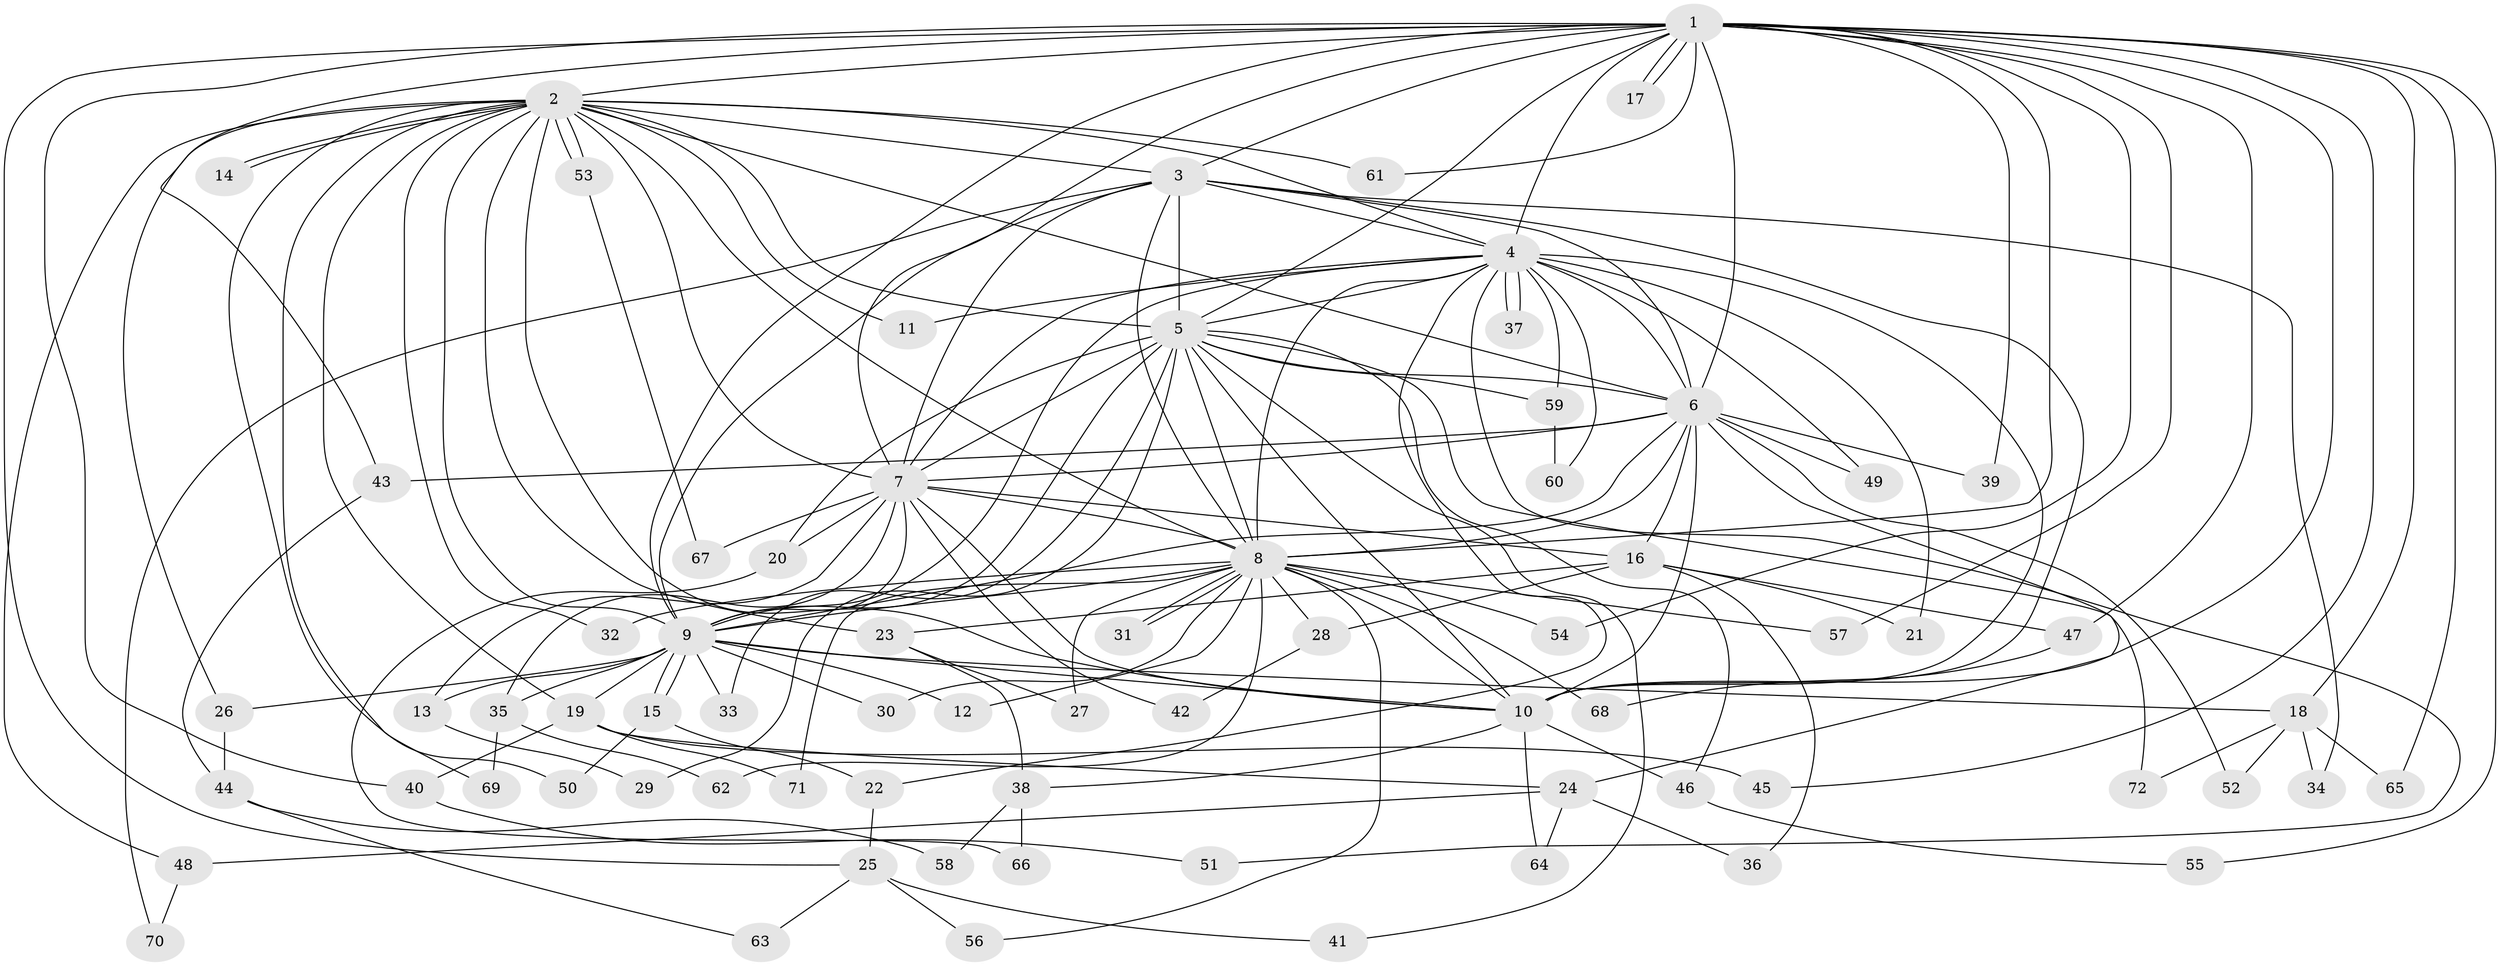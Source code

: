 // coarse degree distribution, {19: 0.0392156862745098, 14: 0.0784313725490196, 15: 0.0196078431372549, 11: 0.0196078431372549, 2: 0.35294117647058826, 1: 0.0784313725490196, 3: 0.21568627450980393, 7: 0.0196078431372549, 4: 0.0784313725490196, 20: 0.0196078431372549, 5: 0.0392156862745098, 6: 0.0392156862745098}
// Generated by graph-tools (version 1.1) at 2025/36/03/04/25 23:36:38]
// undirected, 72 vertices, 169 edges
graph export_dot {
  node [color=gray90,style=filled];
  1;
  2;
  3;
  4;
  5;
  6;
  7;
  8;
  9;
  10;
  11;
  12;
  13;
  14;
  15;
  16;
  17;
  18;
  19;
  20;
  21;
  22;
  23;
  24;
  25;
  26;
  27;
  28;
  29;
  30;
  31;
  32;
  33;
  34;
  35;
  36;
  37;
  38;
  39;
  40;
  41;
  42;
  43;
  44;
  45;
  46;
  47;
  48;
  49;
  50;
  51;
  52;
  53;
  54;
  55;
  56;
  57;
  58;
  59;
  60;
  61;
  62;
  63;
  64;
  65;
  66;
  67;
  68;
  69;
  70;
  71;
  72;
  1 -- 2;
  1 -- 3;
  1 -- 4;
  1 -- 5;
  1 -- 6;
  1 -- 7;
  1 -- 8;
  1 -- 9;
  1 -- 10;
  1 -- 17;
  1 -- 17;
  1 -- 18;
  1 -- 25;
  1 -- 39;
  1 -- 40;
  1 -- 43;
  1 -- 45;
  1 -- 47;
  1 -- 54;
  1 -- 55;
  1 -- 57;
  1 -- 61;
  1 -- 65;
  2 -- 3;
  2 -- 4;
  2 -- 5;
  2 -- 6;
  2 -- 7;
  2 -- 8;
  2 -- 9;
  2 -- 10;
  2 -- 11;
  2 -- 14;
  2 -- 14;
  2 -- 19;
  2 -- 23;
  2 -- 26;
  2 -- 32;
  2 -- 48;
  2 -- 50;
  2 -- 53;
  2 -- 53;
  2 -- 61;
  2 -- 69;
  3 -- 4;
  3 -- 5;
  3 -- 6;
  3 -- 7;
  3 -- 8;
  3 -- 9;
  3 -- 10;
  3 -- 34;
  3 -- 70;
  4 -- 5;
  4 -- 6;
  4 -- 7;
  4 -- 8;
  4 -- 9;
  4 -- 10;
  4 -- 11;
  4 -- 21;
  4 -- 22;
  4 -- 37;
  4 -- 37;
  4 -- 49;
  4 -- 51;
  4 -- 59;
  4 -- 60;
  5 -- 6;
  5 -- 7;
  5 -- 8;
  5 -- 9;
  5 -- 10;
  5 -- 20;
  5 -- 29;
  5 -- 33;
  5 -- 41;
  5 -- 46;
  5 -- 59;
  5 -- 72;
  6 -- 7;
  6 -- 8;
  6 -- 9;
  6 -- 10;
  6 -- 16;
  6 -- 24;
  6 -- 39;
  6 -- 43;
  6 -- 49;
  6 -- 52;
  7 -- 8;
  7 -- 9;
  7 -- 10;
  7 -- 13;
  7 -- 16;
  7 -- 20;
  7 -- 35;
  7 -- 42;
  7 -- 67;
  8 -- 9;
  8 -- 10;
  8 -- 12;
  8 -- 27;
  8 -- 28;
  8 -- 30;
  8 -- 31;
  8 -- 31;
  8 -- 32;
  8 -- 54;
  8 -- 56;
  8 -- 57;
  8 -- 62;
  8 -- 68;
  8 -- 71;
  9 -- 10;
  9 -- 12;
  9 -- 13;
  9 -- 15;
  9 -- 15;
  9 -- 18;
  9 -- 19;
  9 -- 26;
  9 -- 30;
  9 -- 33;
  9 -- 35;
  10 -- 38;
  10 -- 46;
  10 -- 64;
  13 -- 29;
  15 -- 22;
  15 -- 50;
  16 -- 21;
  16 -- 23;
  16 -- 28;
  16 -- 36;
  16 -- 47;
  18 -- 34;
  18 -- 52;
  18 -- 65;
  18 -- 72;
  19 -- 24;
  19 -- 40;
  19 -- 45;
  19 -- 71;
  20 -- 66;
  22 -- 25;
  23 -- 27;
  23 -- 38;
  24 -- 36;
  24 -- 48;
  24 -- 64;
  25 -- 41;
  25 -- 56;
  25 -- 63;
  26 -- 44;
  28 -- 42;
  35 -- 62;
  35 -- 69;
  38 -- 58;
  38 -- 66;
  40 -- 51;
  43 -- 44;
  44 -- 58;
  44 -- 63;
  46 -- 55;
  47 -- 68;
  48 -- 70;
  53 -- 67;
  59 -- 60;
}
